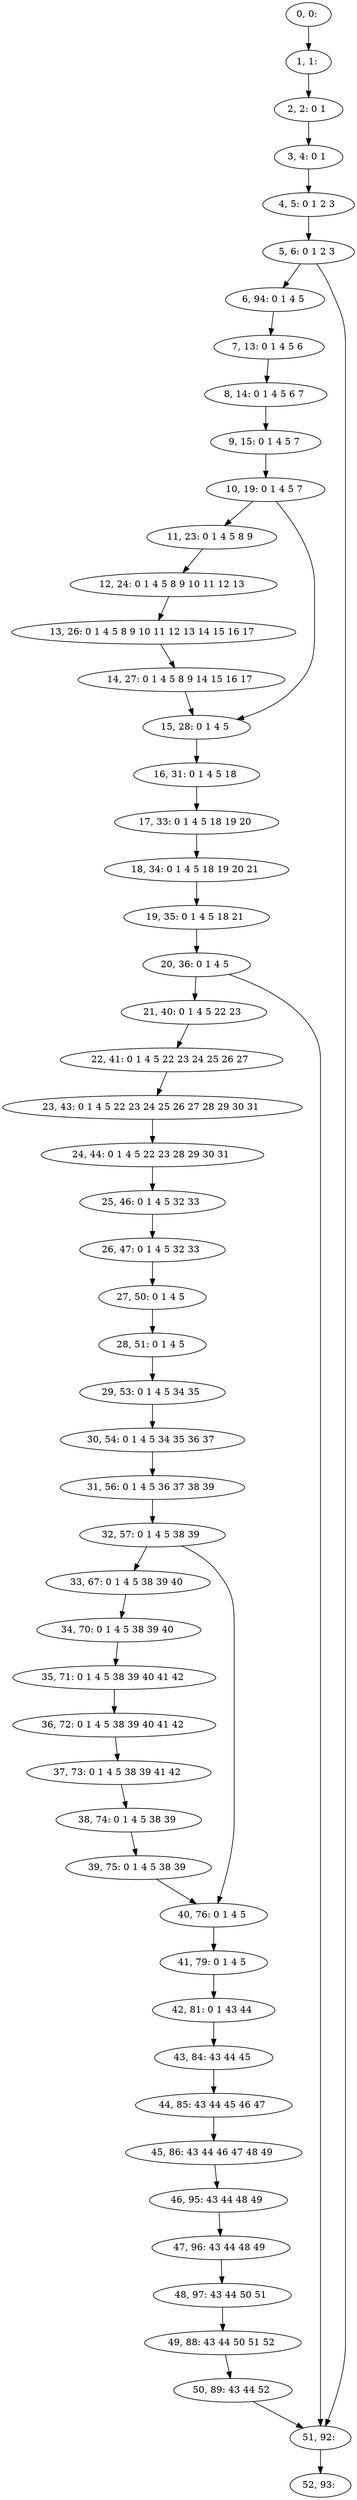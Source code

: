 digraph G {
0[label="0, 0: "];
1[label="1, 1: "];
2[label="2, 2: 0 1 "];
3[label="3, 4: 0 1 "];
4[label="4, 5: 0 1 2 3 "];
5[label="5, 6: 0 1 2 3 "];
6[label="6, 94: 0 1 4 5 "];
7[label="7, 13: 0 1 4 5 6 "];
8[label="8, 14: 0 1 4 5 6 7 "];
9[label="9, 15: 0 1 4 5 7 "];
10[label="10, 19: 0 1 4 5 7 "];
11[label="11, 23: 0 1 4 5 8 9 "];
12[label="12, 24: 0 1 4 5 8 9 10 11 12 13 "];
13[label="13, 26: 0 1 4 5 8 9 10 11 12 13 14 15 16 17 "];
14[label="14, 27: 0 1 4 5 8 9 14 15 16 17 "];
15[label="15, 28: 0 1 4 5 "];
16[label="16, 31: 0 1 4 5 18 "];
17[label="17, 33: 0 1 4 5 18 19 20 "];
18[label="18, 34: 0 1 4 5 18 19 20 21 "];
19[label="19, 35: 0 1 4 5 18 21 "];
20[label="20, 36: 0 1 4 5 "];
21[label="21, 40: 0 1 4 5 22 23 "];
22[label="22, 41: 0 1 4 5 22 23 24 25 26 27 "];
23[label="23, 43: 0 1 4 5 22 23 24 25 26 27 28 29 30 31 "];
24[label="24, 44: 0 1 4 5 22 23 28 29 30 31 "];
25[label="25, 46: 0 1 4 5 32 33 "];
26[label="26, 47: 0 1 4 5 32 33 "];
27[label="27, 50: 0 1 4 5 "];
28[label="28, 51: 0 1 4 5 "];
29[label="29, 53: 0 1 4 5 34 35 "];
30[label="30, 54: 0 1 4 5 34 35 36 37 "];
31[label="31, 56: 0 1 4 5 36 37 38 39 "];
32[label="32, 57: 0 1 4 5 38 39 "];
33[label="33, 67: 0 1 4 5 38 39 40 "];
34[label="34, 70: 0 1 4 5 38 39 40 "];
35[label="35, 71: 0 1 4 5 38 39 40 41 42 "];
36[label="36, 72: 0 1 4 5 38 39 40 41 42 "];
37[label="37, 73: 0 1 4 5 38 39 41 42 "];
38[label="38, 74: 0 1 4 5 38 39 "];
39[label="39, 75: 0 1 4 5 38 39 "];
40[label="40, 76: 0 1 4 5 "];
41[label="41, 79: 0 1 4 5 "];
42[label="42, 81: 0 1 43 44 "];
43[label="43, 84: 43 44 45 "];
44[label="44, 85: 43 44 45 46 47 "];
45[label="45, 86: 43 44 46 47 48 49 "];
46[label="46, 95: 43 44 48 49 "];
47[label="47, 96: 43 44 48 49 "];
48[label="48, 97: 43 44 50 51 "];
49[label="49, 88: 43 44 50 51 52 "];
50[label="50, 89: 43 44 52 "];
51[label="51, 92: "];
52[label="52, 93: "];
0->1 ;
1->2 ;
2->3 ;
3->4 ;
4->5 ;
5->6 ;
5->51 ;
6->7 ;
7->8 ;
8->9 ;
9->10 ;
10->11 ;
10->15 ;
11->12 ;
12->13 ;
13->14 ;
14->15 ;
15->16 ;
16->17 ;
17->18 ;
18->19 ;
19->20 ;
20->21 ;
20->51 ;
21->22 ;
22->23 ;
23->24 ;
24->25 ;
25->26 ;
26->27 ;
27->28 ;
28->29 ;
29->30 ;
30->31 ;
31->32 ;
32->33 ;
32->40 ;
33->34 ;
34->35 ;
35->36 ;
36->37 ;
37->38 ;
38->39 ;
39->40 ;
40->41 ;
41->42 ;
42->43 ;
43->44 ;
44->45 ;
45->46 ;
46->47 ;
47->48 ;
48->49 ;
49->50 ;
50->51 ;
51->52 ;
}
